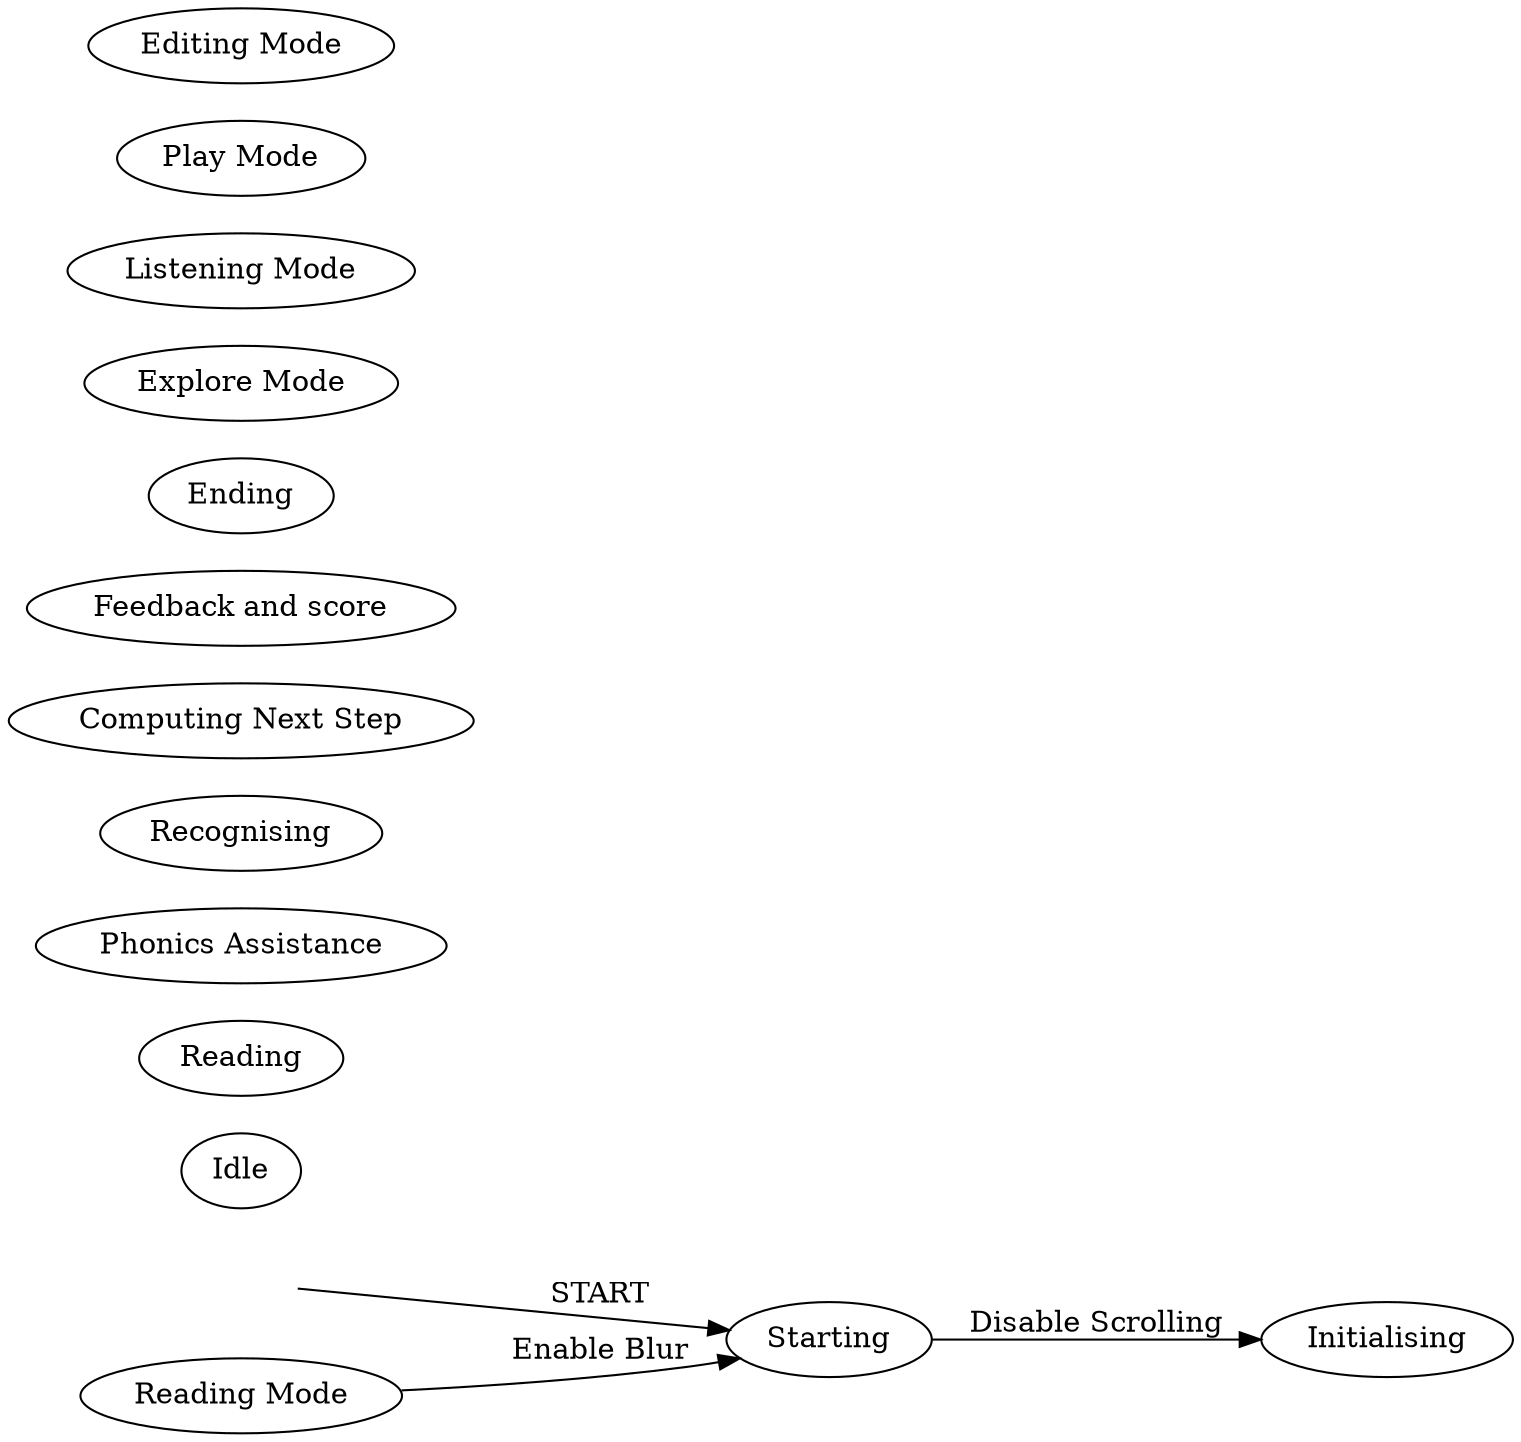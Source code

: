digraph {
    graph [rankdir=LR]

    0 [label="", shape=plaintext]
    0 -> 1 [label="START"]

    1 [label="Starting"]
    2 [label="Initialising"]
    3 [label="Idle"]
    4 [label="Reading"]
    5 [label="Phonics Assistance"]
    6 [label="Recognising"]
    7 [label="Computing Next Step"]
    8 [label="Feedback and score"]
    9 [label="Ending"]
    10 [label="Reading Mode"]
    11 [label="Explore Mode"]
    12 [label="Listening Mode"]
    13 [label="Play Mode"]
    14 [label="Editing Mode"]

    1 -> 2 [label="Disable Scrolling"]
    10 -> 1 [label="Enable Blur"]
}
